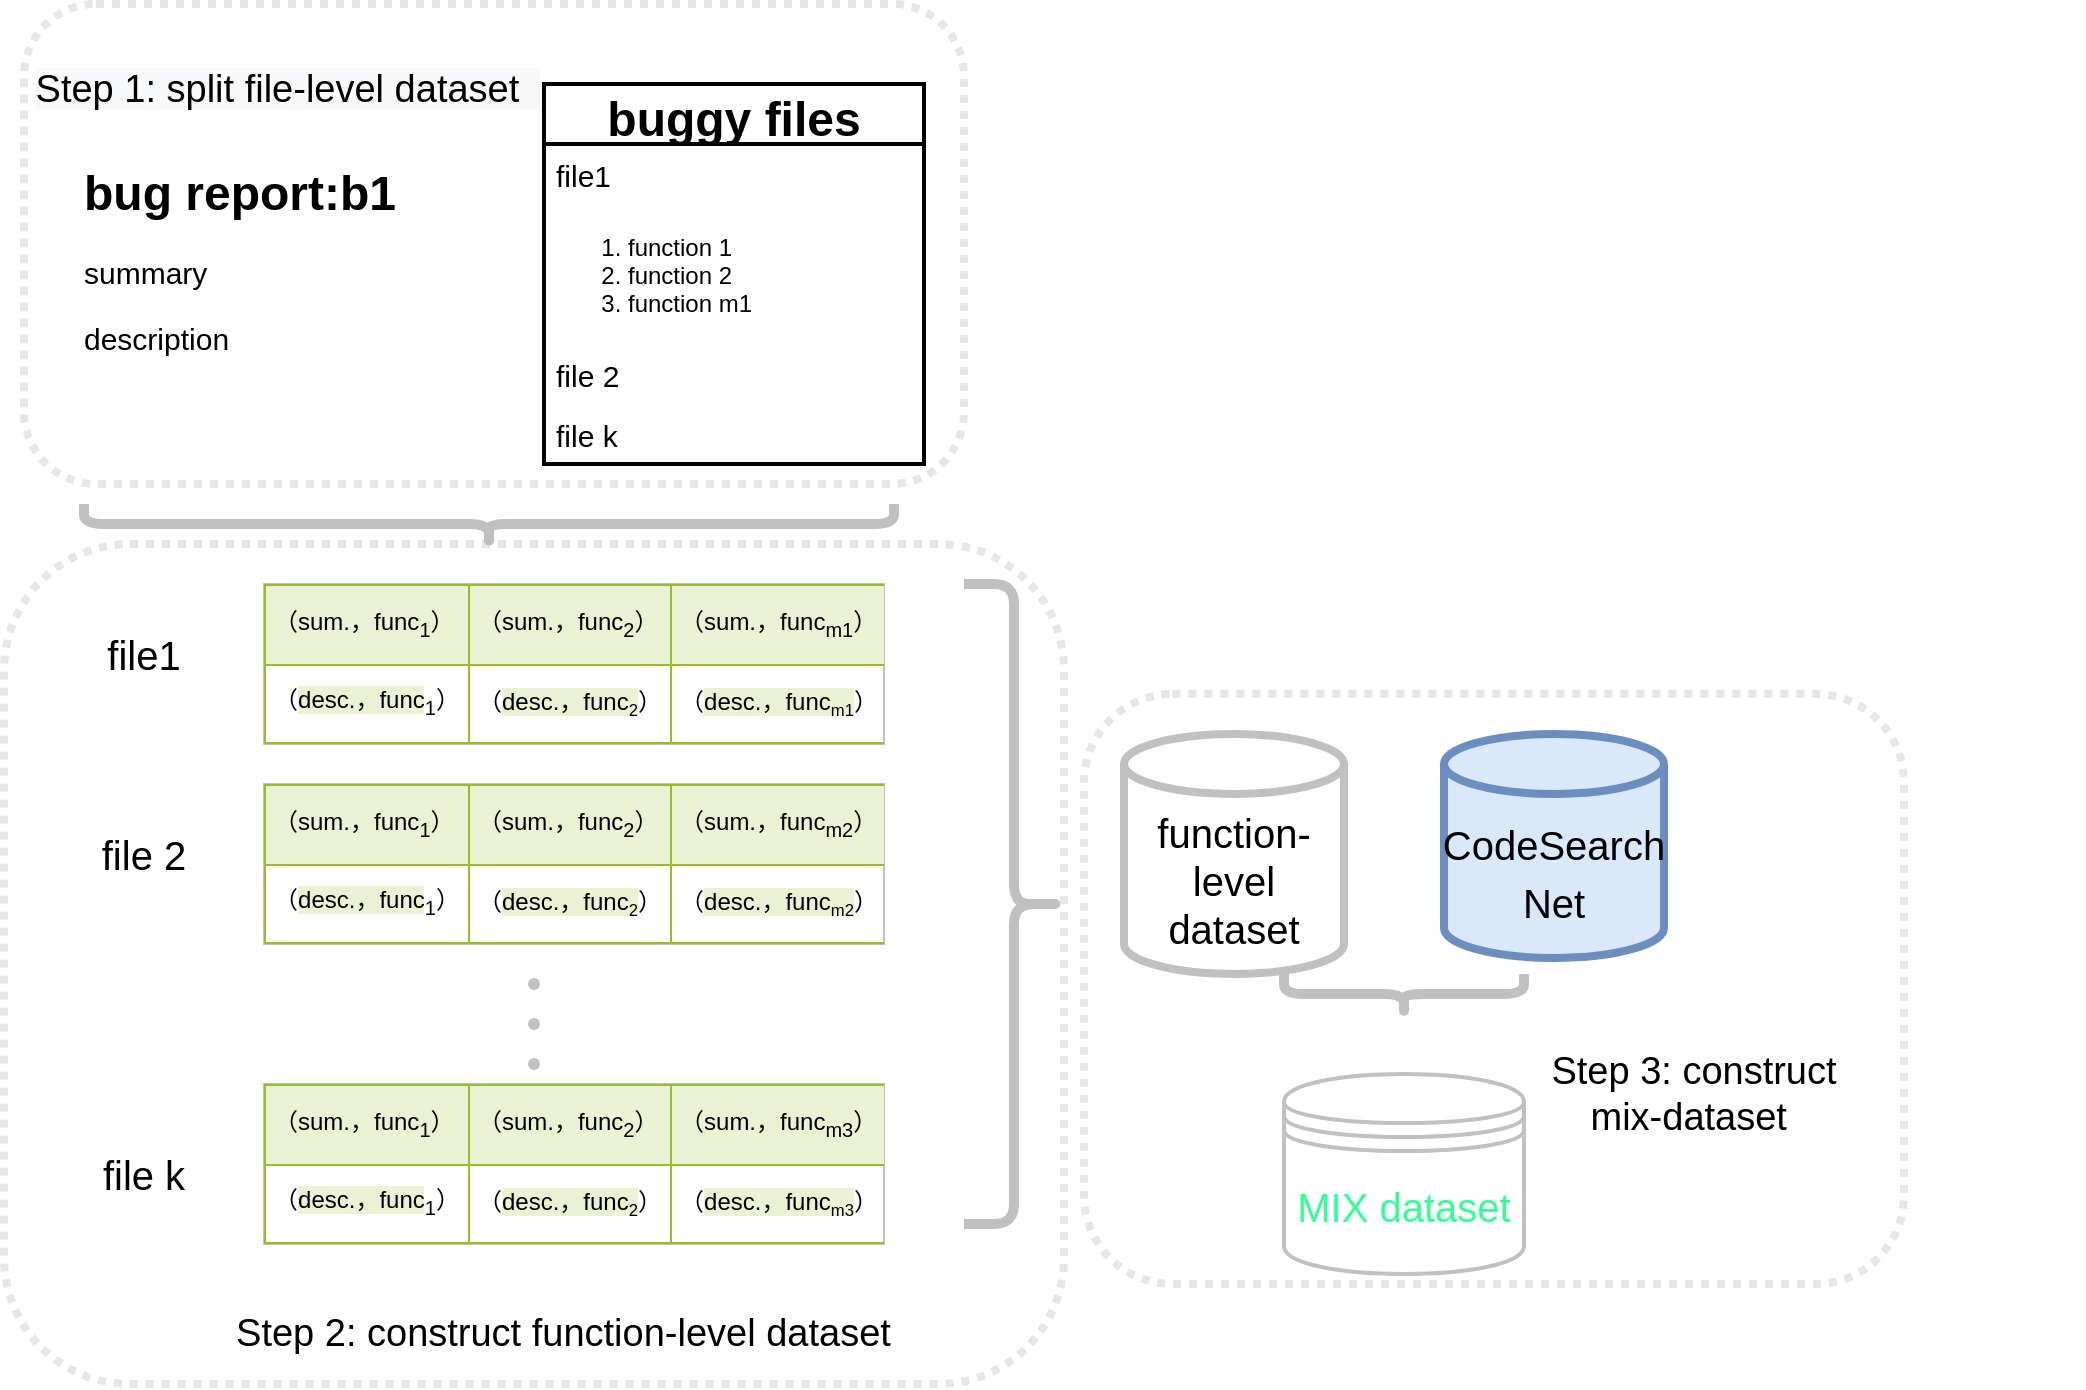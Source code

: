 <mxfile version="17.4.5" type="github">
  <diagram id="3iJP1sfMxHygBfhyYkdt" name="Page-1">
    <mxGraphModel dx="1018" dy="659" grid="1" gridSize="10" guides="1" tooltips="1" connect="1" arrows="1" fold="1" page="1" pageScale="1" pageWidth="827" pageHeight="1169" math="0" shadow="0">
      <root>
        <mxCell id="0" />
        <mxCell id="1" parent="0" />
        <mxCell id="OIvUyBo3cGYjElYjQeIf-8" value="" style="rounded=1;whiteSpace=wrap;html=1;fontSize=19;strokeWidth=4;dashed=1;dashPattern=1 1;strokeColor=#E6E6E6;" parent="1" vertex="1">
          <mxGeometry x="620" y="495" width="410" height="295" as="geometry" />
        </mxCell>
        <mxCell id="OIvUyBo3cGYjElYjQeIf-7" value="" style="rounded=1;whiteSpace=wrap;html=1;fontSize=19;strokeWidth=4;dashed=1;dashPattern=1 1;strokeColor=#E6E6E6;" parent="1" vertex="1">
          <mxGeometry x="80" y="420" width="530" height="420" as="geometry" />
        </mxCell>
        <mxCell id="OIvUyBo3cGYjElYjQeIf-5" value="" style="rounded=1;whiteSpace=wrap;html=1;fontSize=19;strokeWidth=4;dashed=1;dashPattern=1 1;strokeColor=#E6E6E6;" parent="1" vertex="1">
          <mxGeometry x="90" y="150" width="470" height="240" as="geometry" />
        </mxCell>
        <mxCell id="fC_Yfo43gk2nKa_LuNKN-1" value="&lt;h1&gt;bug report:b1&lt;/h1&gt;&lt;p style=&quot;font-size: 15px&quot;&gt;&lt;font style=&quot;font-size: 15px&quot;&gt;summary&lt;/font&gt;&lt;/p&gt;&lt;p style=&quot;font-size: 15px&quot;&gt;&lt;font style=&quot;font-size: 15px&quot;&gt;description&lt;/font&gt;&lt;/p&gt;" style="text;html=1;strokeColor=none;fillColor=none;spacing=5;spacingTop=-20;whiteSpace=wrap;overflow=hidden;rounded=0;" parent="1" vertex="1">
          <mxGeometry x="115" y="225" width="170" height="120" as="geometry" />
        </mxCell>
        <mxCell id="fC_Yfo43gk2nKa_LuNKN-2" value="buggy files" style="swimlane;fontStyle=1;childLayout=stackLayout;horizontal=1;startSize=30;horizontalStack=0;resizeParent=1;resizeParentMax=0;resizeLast=0;collapsible=1;marginBottom=0;fontSize=24;strokeWidth=2;" parent="1" vertex="1">
          <mxGeometry x="350" y="190" width="190" height="190" as="geometry" />
        </mxCell>
        <mxCell id="fC_Yfo43gk2nKa_LuNKN-3" value="file1" style="text;strokeColor=none;fillColor=none;align=left;verticalAlign=middle;spacingLeft=4;spacingRight=4;overflow=hidden;points=[[0,0.5],[1,0.5]];portConstraint=eastwest;rotatable=0;fontSize=15;" parent="fC_Yfo43gk2nKa_LuNKN-2" vertex="1">
          <mxGeometry y="30" width="190" height="30" as="geometry" />
        </mxCell>
        <mxCell id="fC_Yfo43gk2nKa_LuNKN-33" value="&lt;ol&gt;&lt;li&gt;function 1&lt;/li&gt;&lt;li&gt;&lt;span&gt;function 2&lt;/span&gt;&lt;br&gt;&lt;/li&gt;&lt;li&gt;&lt;span&gt;function m1&lt;/span&gt;&lt;br&gt;&lt;/li&gt;&lt;/ol&gt;" style="text;strokeColor=none;fillColor=none;html=1;whiteSpace=wrap;verticalAlign=middle;overflow=hidden;rounded=0;fontFamily=Helvetica;fontSize=12;fontColor=default;" parent="fC_Yfo43gk2nKa_LuNKN-2" vertex="1">
          <mxGeometry y="60" width="190" height="70" as="geometry" />
        </mxCell>
        <mxCell id="fC_Yfo43gk2nKa_LuNKN-4" value="file 2" style="text;strokeColor=none;fillColor=none;align=left;verticalAlign=middle;spacingLeft=4;spacingRight=4;overflow=hidden;points=[[0,0.5],[1,0.5]];portConstraint=eastwest;rotatable=0;fontSize=15;" parent="fC_Yfo43gk2nKa_LuNKN-2" vertex="1">
          <mxGeometry y="130" width="190" height="30" as="geometry" />
        </mxCell>
        <mxCell id="fC_Yfo43gk2nKa_LuNKN-5" value="file k" style="text;strokeColor=none;fillColor=none;align=left;verticalAlign=middle;spacingLeft=4;spacingRight=4;overflow=hidden;points=[[0,0.5],[1,0.5]];portConstraint=eastwest;rotatable=0;fontSize=15;" parent="fC_Yfo43gk2nKa_LuNKN-2" vertex="1">
          <mxGeometry y="160" width="190" height="30" as="geometry" />
        </mxCell>
        <mxCell id="fC_Yfo43gk2nKa_LuNKN-11" value="&lt;table border=&quot;1&quot; width=&quot;100%&quot; cellpadding=&quot;4&quot; style=&quot;width: 100% ; height: 100% ; border-collapse: collapse&quot;&gt;&lt;tbody&gt;&lt;tr style=&quot;background-color: #eaf2d3 ; border: 1px solid #98bf21&quot;&gt;&lt;td&gt;（sum.，func&lt;sub&gt;1&lt;/sub&gt;）&lt;/td&gt;&lt;td&gt;（sum.，func&lt;sub&gt;2&lt;/sub&gt;）&lt;br&gt;&lt;/td&gt;&lt;td&gt;（sum.，func&lt;sub&gt;m1&lt;/sub&gt;）&lt;br&gt;&lt;/td&gt;&lt;/tr&gt;&lt;tr style=&quot;border: 1px solid #98bf21&quot;&gt;&lt;td&gt;（&lt;span style=&quot;background-color: rgb(234 , 242 , 211)&quot;&gt;desc.，func&lt;/span&gt;&lt;sub&gt;1&lt;/sub&gt;）&lt;/td&gt;&lt;td&gt;（&lt;span style=&quot;background-color: rgb(234 , 242 , 211)&quot;&gt;desc.，func&lt;span style=&quot;font-size: 10px&quot;&gt;&lt;sub&gt;2&lt;/sub&gt;&lt;/span&gt;&lt;/span&gt;）&lt;br&gt;&lt;/td&gt;&lt;td&gt;（&lt;span style=&quot;background-color: rgb(234 , 242 , 211)&quot;&gt;desc.，func&lt;span style=&quot;font-size: 10px&quot;&gt;&lt;sub&gt;m1&lt;/sub&gt;&lt;/span&gt;&lt;/span&gt;）&lt;br&gt;&lt;/td&gt;&lt;/tr&gt;&lt;/tbody&gt;&lt;/table&gt;" style="text;html=1;strokeColor=#c0c0c0;fillColor=#ffffff;overflow=fill;rounded=0;flipV=0;flipH=1;" parent="1" vertex="1">
          <mxGeometry x="210" y="440" width="310" height="80" as="geometry" />
        </mxCell>
        <mxCell id="fC_Yfo43gk2nKa_LuNKN-17" value="" style="shape=curlyBracket;whiteSpace=wrap;html=1;rounded=1;fontFamily=Helvetica;fontSize=12;fontColor=default;strokeColor=#c0c0c0;fillColor=#ffffff;gradientColor=none;rotation=-90;strokeWidth=5;" parent="1" vertex="1">
          <mxGeometry x="312.5" y="207.5" width="20" height="405" as="geometry" />
        </mxCell>
        <mxCell id="fC_Yfo43gk2nKa_LuNKN-18" value="&lt;font style=&quot;font-size: 20px&quot;&gt;file1&lt;/font&gt;" style="text;html=1;strokeColor=none;fillColor=none;align=center;verticalAlign=middle;whiteSpace=wrap;rounded=0;fontFamily=Helvetica;fontSize=12;fontColor=default;" parent="1" vertex="1">
          <mxGeometry x="120" y="460" width="60" height="30" as="geometry" />
        </mxCell>
        <mxCell id="fC_Yfo43gk2nKa_LuNKN-20" value="&lt;font style=&quot;font-size: 20px&quot;&gt;file 2&lt;/font&gt;" style="text;html=1;strokeColor=none;fillColor=none;align=center;verticalAlign=middle;whiteSpace=wrap;rounded=0;fontFamily=Helvetica;fontSize=12;fontColor=default;" parent="1" vertex="1">
          <mxGeometry x="120" y="560" width="60" height="30" as="geometry" />
        </mxCell>
        <mxCell id="fC_Yfo43gk2nKa_LuNKN-22" value="" style="shape=waypoint;sketch=0;fillStyle=solid;size=6;pointerEvents=1;points=[];fillColor=none;resizable=0;rotatable=0;perimeter=centerPerimeter;snapToPoint=1;rounded=0;fontFamily=Helvetica;fontSize=12;fontColor=default;strokeColor=#c0c0c0;html=1;" parent="1" vertex="1">
          <mxGeometry x="325" y="640" width="40" height="40" as="geometry" />
        </mxCell>
        <mxCell id="fC_Yfo43gk2nKa_LuNKN-23" value="" style="shape=waypoint;sketch=0;fillStyle=solid;size=6;pointerEvents=1;points=[];fillColor=none;resizable=0;rotatable=0;perimeter=centerPerimeter;snapToPoint=1;rounded=0;fontFamily=Helvetica;fontSize=12;fontColor=default;strokeColor=#c0c0c0;html=1;" parent="1" vertex="1">
          <mxGeometry x="325" y="660" width="40" height="40" as="geometry" />
        </mxCell>
        <mxCell id="fC_Yfo43gk2nKa_LuNKN-24" value="" style="shape=waypoint;sketch=0;fillStyle=solid;size=6;pointerEvents=1;points=[];fillColor=none;resizable=0;rotatable=0;perimeter=centerPerimeter;snapToPoint=1;rounded=0;fontFamily=Helvetica;fontSize=12;fontColor=default;strokeColor=#c0c0c0;html=1;" parent="1" vertex="1">
          <mxGeometry x="325" y="620" width="40" height="40" as="geometry" />
        </mxCell>
        <mxCell id="fC_Yfo43gk2nKa_LuNKN-25" value="" style="shape=curlyBracket;whiteSpace=wrap;html=1;rounded=1;fontFamily=Helvetica;fontSize=12;fontColor=default;strokeColor=#c0c0c0;fillColor=#ffffff;gradientColor=none;rotation=-180;strokeWidth=5;" parent="1" vertex="1">
          <mxGeometry x="560" y="440" width="50" height="320" as="geometry" />
        </mxCell>
        <mxCell id="fC_Yfo43gk2nKa_LuNKN-27" value="&lt;font style=&quot;font-size: 20px&quot;&gt;file k&lt;/font&gt;" style="text;html=1;strokeColor=none;fillColor=none;align=center;verticalAlign=middle;whiteSpace=wrap;rounded=0;fontFamily=Helvetica;fontSize=12;fontColor=default;" parent="1" vertex="1">
          <mxGeometry x="120" y="720" width="60" height="30" as="geometry" />
        </mxCell>
        <mxCell id="fC_Yfo43gk2nKa_LuNKN-28" value="&lt;font style=&quot;font-size: 20px&quot;&gt;function-level dataset&lt;/font&gt;" style="shape=cylinder3;whiteSpace=wrap;html=1;boundedLbl=1;backgroundOutline=1;size=15;rounded=0;fontFamily=Helvetica;fontSize=12;fontColor=default;strokeColor=#c0c0c0;strokeWidth=4;fillColor=#ffffff;gradientColor=none;" parent="1" vertex="1">
          <mxGeometry x="640" y="515" width="110" height="120" as="geometry" />
        </mxCell>
        <mxCell id="fC_Yfo43gk2nKa_LuNKN-34" value="&lt;font style=&quot;font-size: 20px&quot;&gt;CodeSearch&lt;br&gt;Net&lt;/font&gt;" style="shape=cylinder3;whiteSpace=wrap;html=1;boundedLbl=1;backgroundOutline=1;size=15;rounded=0;fontFamily=Helvetica;fontSize=24;strokeColor=#6c8ebf;strokeWidth=4;fillColor=#dae8fc;" parent="1" vertex="1">
          <mxGeometry x="800" y="515" width="110" height="112" as="geometry" />
        </mxCell>
        <mxCell id="fC_Yfo43gk2nKa_LuNKN-35" value="" style="shape=curlyBracket;whiteSpace=wrap;html=1;rounded=1;fontFamily=Helvetica;fontSize=13;fontColor=default;strokeColor=#c0c0c0;strokeWidth=5;fillColor=#ffffff;gradientColor=none;rotation=-90;" parent="1" vertex="1">
          <mxGeometry x="770" y="585" width="20" height="120" as="geometry" />
        </mxCell>
        <mxCell id="fC_Yfo43gk2nKa_LuNKN-36" value="&lt;font color=&quot;#33ff99&quot; style=&quot;font-size: 20px&quot;&gt;MIX dataset&lt;/font&gt;" style="shape=datastore;whiteSpace=wrap;html=1;rounded=0;fontFamily=Helvetica;fontSize=13;fontColor=default;strokeColor=#c0c0c0;strokeWidth=2;fillColor=#ffffff;gradientColor=none;" parent="1" vertex="1">
          <mxGeometry x="720" y="685" width="120" height="100" as="geometry" />
        </mxCell>
        <mxCell id="OIvUyBo3cGYjElYjQeIf-1" value="&lt;table border=&quot;1&quot; width=&quot;100%&quot; cellpadding=&quot;4&quot; style=&quot;width: 100% ; height: 100% ; border-collapse: collapse&quot;&gt;&lt;tbody&gt;&lt;tr style=&quot;background-color: #eaf2d3 ; border: 1px solid #98bf21&quot;&gt;&lt;td&gt;（sum.，func&lt;sub&gt;1&lt;/sub&gt;）&lt;/td&gt;&lt;td&gt;（sum.，func&lt;sub&gt;2&lt;/sub&gt;）&lt;br&gt;&lt;/td&gt;&lt;td&gt;（sum.，func&lt;sub&gt;m2&lt;/sub&gt;）&lt;br&gt;&lt;/td&gt;&lt;/tr&gt;&lt;tr style=&quot;border: 1px solid #98bf21&quot;&gt;&lt;td&gt;（&lt;span style=&quot;background-color: rgb(234 , 242 , 211)&quot;&gt;desc.，func&lt;/span&gt;&lt;sub&gt;1&lt;/sub&gt;）&lt;/td&gt;&lt;td&gt;（&lt;span style=&quot;background-color: rgb(234 , 242 , 211)&quot;&gt;desc.，func&lt;span style=&quot;font-size: 10px&quot;&gt;&lt;sub&gt;2&lt;/sub&gt;&lt;/span&gt;&lt;/span&gt;）&lt;br&gt;&lt;/td&gt;&lt;td&gt;（&lt;span style=&quot;background-color: rgb(234 , 242 , 211)&quot;&gt;desc.，func&lt;span style=&quot;font-size: 10px&quot;&gt;&lt;sub&gt;m2&lt;/sub&gt;&lt;/span&gt;&lt;/span&gt;）&lt;br&gt;&lt;/td&gt;&lt;/tr&gt;&lt;/tbody&gt;&lt;/table&gt;" style="text;html=1;strokeColor=#c0c0c0;fillColor=#ffffff;overflow=fill;rounded=0;flipV=0;flipH=1;" parent="1" vertex="1">
          <mxGeometry x="210" y="540" width="310" height="80" as="geometry" />
        </mxCell>
        <mxCell id="OIvUyBo3cGYjElYjQeIf-2" value="&lt;table border=&quot;1&quot; width=&quot;100%&quot; cellpadding=&quot;4&quot; style=&quot;width: 100% ; height: 100% ; border-collapse: collapse&quot;&gt;&lt;tbody&gt;&lt;tr style=&quot;background-color: #eaf2d3 ; border: 1px solid #98bf21&quot;&gt;&lt;td&gt;（sum.，func&lt;sub&gt;1&lt;/sub&gt;）&lt;/td&gt;&lt;td&gt;（sum.，func&lt;sub&gt;2&lt;/sub&gt;）&lt;br&gt;&lt;/td&gt;&lt;td&gt;（sum.，func&lt;sub&gt;m3&lt;/sub&gt;）&lt;br&gt;&lt;/td&gt;&lt;/tr&gt;&lt;tr style=&quot;border: 1px solid #98bf21&quot;&gt;&lt;td&gt;（&lt;span style=&quot;background-color: rgb(234 , 242 , 211)&quot;&gt;desc.，func&lt;/span&gt;&lt;sub&gt;1&lt;/sub&gt;）&lt;/td&gt;&lt;td&gt;（&lt;span style=&quot;background-color: rgb(234 , 242 , 211)&quot;&gt;desc.，func&lt;span style=&quot;font-size: 10px&quot;&gt;&lt;sub&gt;2&lt;/sub&gt;&lt;/span&gt;&lt;/span&gt;）&lt;br&gt;&lt;/td&gt;&lt;td&gt;（&lt;span style=&quot;background-color: rgb(234 , 242 , 211)&quot;&gt;desc.，func&lt;span style=&quot;font-size: 10px&quot;&gt;&lt;sub&gt;m3&lt;/sub&gt;&lt;/span&gt;&lt;/span&gt;）&lt;br&gt;&lt;/td&gt;&lt;/tr&gt;&lt;/tbody&gt;&lt;/table&gt;" style="text;html=1;strokeColor=#c0c0c0;fillColor=#ffffff;overflow=fill;rounded=0;flipV=0;flipH=1;" parent="1" vertex="1">
          <mxGeometry x="210" y="690" width="310" height="80" as="geometry" />
        </mxCell>
        <mxCell id="OIvUyBo3cGYjElYjQeIf-3" value="&lt;font style=&quot;font-size: 19px&quot;&gt;Step 2: construct function-level dataset&amp;nbsp;&amp;nbsp;&lt;/font&gt;" style="text;html=1;strokeColor=none;fillColor=none;align=center;verticalAlign=middle;whiteSpace=wrap;rounded=0;" parent="1" vertex="1">
          <mxGeometry x="131.25" y="800" width="467.5" height="30" as="geometry" />
        </mxCell>
        <mxCell id="OIvUyBo3cGYjElYjQeIf-4" value="&lt;font style=&quot;font-size: 19px&quot;&gt;Step 3: construct &lt;br&gt;mix-dataset&amp;nbsp;&lt;/font&gt;" style="text;html=1;strokeColor=none;fillColor=none;align=center;verticalAlign=middle;whiteSpace=wrap;rounded=0;" parent="1" vertex="1">
          <mxGeometry x="730" y="680" width="390" height="30" as="geometry" />
        </mxCell>
        <mxCell id="OIvUyBo3cGYjElYjQeIf-6" value="&lt;span style=&quot;color: rgb(0 , 0 , 0) ; font-family: &amp;#34;helvetica&amp;#34; ; font-size: 19px ; font-style: normal ; font-weight: 400 ; letter-spacing: normal ; text-align: center ; text-indent: 0px ; text-transform: none ; word-spacing: 0px ; background-color: rgb(248 , 249 , 250) ; display: inline ; float: none&quot;&gt;Step 1: split file-level dataset&amp;nbsp;&amp;nbsp;&lt;/span&gt;" style="text;html=1;strokeColor=none;fillColor=none;align=center;verticalAlign=middle;whiteSpace=wrap;rounded=0;dashed=1;dashPattern=1 1;fontSize=19;" parent="1" vertex="1">
          <mxGeometry x="90" y="177.5" width="263.75" height="30" as="geometry" />
        </mxCell>
      </root>
    </mxGraphModel>
  </diagram>
</mxfile>
